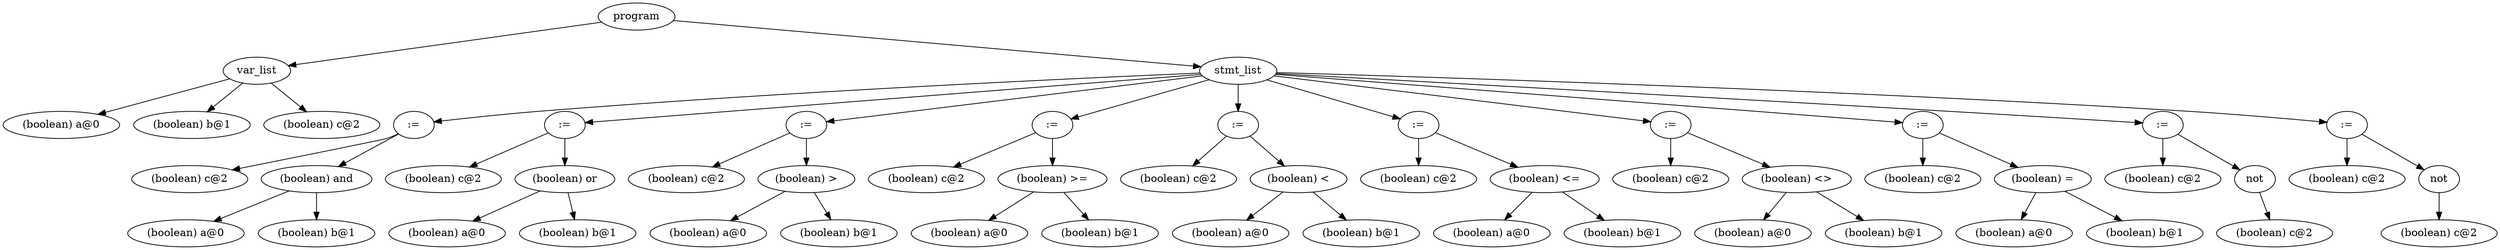digraph {
graph [ordering="out"];
node0[label="program"];
node1[label="var_list"];
node2[label="(boolean) a@0"];
node1 -> node2;
node3[label="(boolean) b@1"];
node1 -> node3;
node4[label="(boolean) c@2"];
node1 -> node4;
node0 -> node1;
node5[label="stmt_list"];
node6[label=":="];
node7[label="(boolean) c@2"];
node6 -> node7;
node8[label="(boolean) and"];
node9[label="(boolean) a@0"];
node8 -> node9;
node10[label="(boolean) b@1"];
node8 -> node10;
node6 -> node8;
node5 -> node6;
node11[label=":="];
node12[label="(boolean) c@2"];
node11 -> node12;
node13[label="(boolean) or"];
node14[label="(boolean) a@0"];
node13 -> node14;
node15[label="(boolean) b@1"];
node13 -> node15;
node11 -> node13;
node5 -> node11;
node16[label=":="];
node17[label="(boolean) c@2"];
node16 -> node17;
node18[label="(boolean) >"];
node19[label="(boolean) a@0"];
node18 -> node19;
node20[label="(boolean) b@1"];
node18 -> node20;
node16 -> node18;
node5 -> node16;
node21[label=":="];
node22[label="(boolean) c@2"];
node21 -> node22;
node23[label="(boolean) >="];
node24[label="(boolean) a@0"];
node23 -> node24;
node25[label="(boolean) b@1"];
node23 -> node25;
node21 -> node23;
node5 -> node21;
node26[label=":="];
node27[label="(boolean) c@2"];
node26 -> node27;
node28[label="(boolean) <"];
node29[label="(boolean) a@0"];
node28 -> node29;
node30[label="(boolean) b@1"];
node28 -> node30;
node26 -> node28;
node5 -> node26;
node31[label=":="];
node32[label="(boolean) c@2"];
node31 -> node32;
node33[label="(boolean) <="];
node34[label="(boolean) a@0"];
node33 -> node34;
node35[label="(boolean) b@1"];
node33 -> node35;
node31 -> node33;
node5 -> node31;
node36[label=":="];
node37[label="(boolean) c@2"];
node36 -> node37;
node38[label="(boolean) <>"];
node39[label="(boolean) a@0"];
node38 -> node39;
node40[label="(boolean) b@1"];
node38 -> node40;
node36 -> node38;
node5 -> node36;
node41[label=":="];
node42[label="(boolean) c@2"];
node41 -> node42;
node43[label="(boolean) ="];
node44[label="(boolean) a@0"];
node43 -> node44;
node45[label="(boolean) b@1"];
node43 -> node45;
node41 -> node43;
node5 -> node41;
node46[label=":="];
node47[label="(boolean) c@2"];
node46 -> node47;
node48[label="not"];
node49[label="(boolean) c@2"];
node48 -> node49;
node46 -> node48;
node5 -> node46;
node50[label=":="];
node51[label="(boolean) c@2"];
node50 -> node51;
node52[label="not"];
node53[label="(boolean) c@2"];
node52 -> node53;
node50 -> node52;
node5 -> node50;
node0 -> node5;
}